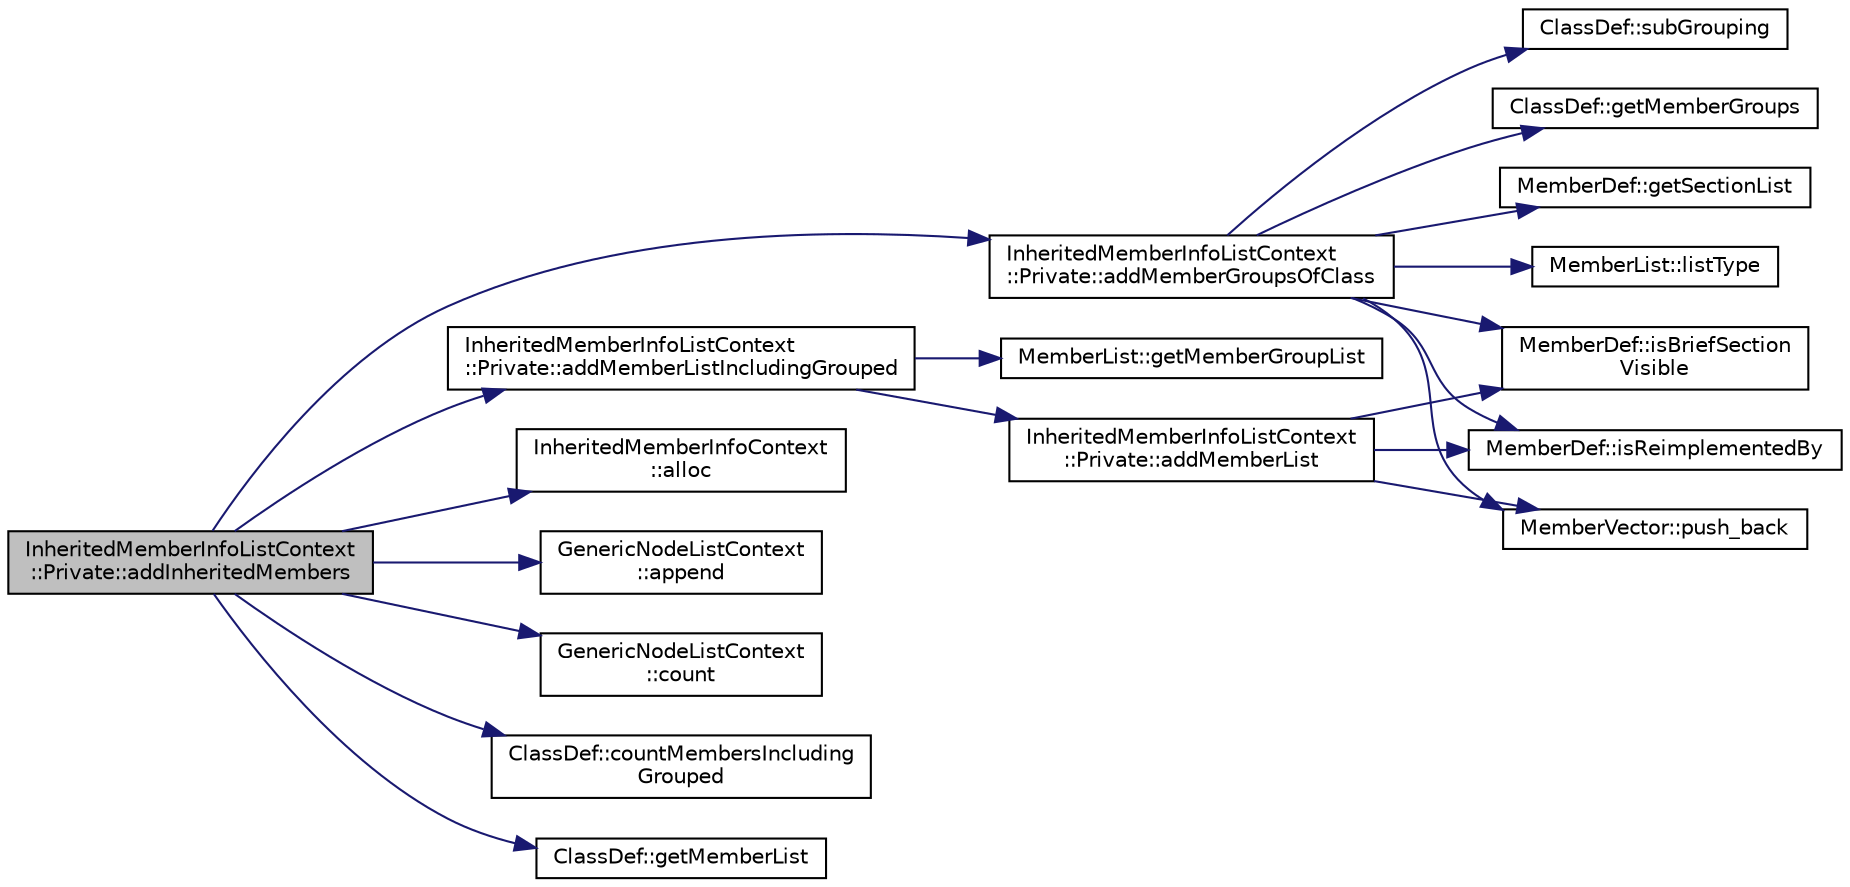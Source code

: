 digraph "InheritedMemberInfoListContext::Private::addInheritedMembers"
{
 // LATEX_PDF_SIZE
  edge [fontname="Helvetica",fontsize="10",labelfontname="Helvetica",labelfontsize="10"];
  node [fontname="Helvetica",fontsize="10",shape=record];
  rankdir="LR";
  Node1 [label="InheritedMemberInfoListContext\l::Private::addInheritedMembers",height=0.2,width=0.4,color="black", fillcolor="grey75", style="filled", fontcolor="black",tooltip=" "];
  Node1 -> Node2 [color="midnightblue",fontsize="10",style="solid",fontname="Helvetica"];
  Node2 [label="InheritedMemberInfoListContext\l::Private::addMemberGroupsOfClass",height=0.2,width=0.4,color="black", fillcolor="white", style="filled",URL="$classInheritedMemberInfoListContext_1_1Private.html#a5cb80aae6daa39425085db3826ff68e5",tooltip=" "];
  Node2 -> Node3 [color="midnightblue",fontsize="10",style="solid",fontname="Helvetica"];
  Node3 [label="ClassDef::getMemberGroups",height=0.2,width=0.4,color="black", fillcolor="white", style="filled",URL="$classClassDef.html#add2c3b56273ce664bbaeb0ce1c8f420c",tooltip=" "];
  Node2 -> Node4 [color="midnightblue",fontsize="10",style="solid",fontname="Helvetica"];
  Node4 [label="MemberDef::getSectionList",height=0.2,width=0.4,color="black", fillcolor="white", style="filled",URL="$classMemberDef.html#ab001f5a231830270bac7da746201c02e",tooltip=" "];
  Node2 -> Node5 [color="midnightblue",fontsize="10",style="solid",fontname="Helvetica"];
  Node5 [label="MemberDef::isBriefSection\lVisible",height=0.2,width=0.4,color="black", fillcolor="white", style="filled",URL="$classMemberDef.html#ad1902fdf699e7983c0dfc20a0e8192da",tooltip=" "];
  Node2 -> Node6 [color="midnightblue",fontsize="10",style="solid",fontname="Helvetica"];
  Node6 [label="MemberDef::isReimplementedBy",height=0.2,width=0.4,color="black", fillcolor="white", style="filled",URL="$classMemberDef.html#a88908e0048f8220fea8ce3a116adc415",tooltip=" "];
  Node2 -> Node7 [color="midnightblue",fontsize="10",style="solid",fontname="Helvetica"];
  Node7 [label="MemberList::listType",height=0.2,width=0.4,color="black", fillcolor="white", style="filled",URL="$classMemberList.html#aa31a7d651481862036f72381f7e2a96d",tooltip=" "];
  Node2 -> Node8 [color="midnightblue",fontsize="10",style="solid",fontname="Helvetica"];
  Node8 [label="MemberVector::push_back",height=0.2,width=0.4,color="black", fillcolor="white", style="filled",URL="$classMemberVector.html#af76ec8b9f3fa62a3276c0c115526325a",tooltip=" "];
  Node2 -> Node9 [color="midnightblue",fontsize="10",style="solid",fontname="Helvetica"];
  Node9 [label="ClassDef::subGrouping",height=0.2,width=0.4,color="black", fillcolor="white", style="filled",URL="$classClassDef.html#a1e2ce9f8d0cb3b6f1ba0317ca8dbb714",tooltip=" "];
  Node1 -> Node10 [color="midnightblue",fontsize="10",style="solid",fontname="Helvetica"];
  Node10 [label="InheritedMemberInfoListContext\l::Private::addMemberListIncludingGrouped",height=0.2,width=0.4,color="black", fillcolor="white", style="filled",URL="$classInheritedMemberInfoListContext_1_1Private.html#a8800eada82534798bf830ea0b0ca351f",tooltip=" "];
  Node10 -> Node11 [color="midnightblue",fontsize="10",style="solid",fontname="Helvetica"];
  Node11 [label="InheritedMemberInfoListContext\l::Private::addMemberList",height=0.2,width=0.4,color="black", fillcolor="white", style="filled",URL="$classInheritedMemberInfoListContext_1_1Private.html#aad5ee64282e5277cba21c68735d1116c",tooltip=" "];
  Node11 -> Node5 [color="midnightblue",fontsize="10",style="solid",fontname="Helvetica"];
  Node11 -> Node6 [color="midnightblue",fontsize="10",style="solid",fontname="Helvetica"];
  Node11 -> Node8 [color="midnightblue",fontsize="10",style="solid",fontname="Helvetica"];
  Node10 -> Node12 [color="midnightblue",fontsize="10",style="solid",fontname="Helvetica"];
  Node12 [label="MemberList::getMemberGroupList",height=0.2,width=0.4,color="black", fillcolor="white", style="filled",URL="$classMemberList.html#af6d805d822b673a443308b6363d9c85f",tooltip=" "];
  Node1 -> Node13 [color="midnightblue",fontsize="10",style="solid",fontname="Helvetica"];
  Node13 [label="InheritedMemberInfoContext\l::alloc",height=0.2,width=0.4,color="black", fillcolor="white", style="filled",URL="$classInheritedMemberInfoContext.html#ac57bb227880acb64035b5bc0cb1b7265",tooltip=" "];
  Node1 -> Node14 [color="midnightblue",fontsize="10",style="solid",fontname="Helvetica"];
  Node14 [label="GenericNodeListContext\l::append",height=0.2,width=0.4,color="black", fillcolor="white", style="filled",URL="$classGenericNodeListContext.html#a1e3defa7bc050ae33e2fbabba7a20643",tooltip=" "];
  Node1 -> Node15 [color="midnightblue",fontsize="10",style="solid",fontname="Helvetica"];
  Node15 [label="GenericNodeListContext\l::count",height=0.2,width=0.4,color="black", fillcolor="white", style="filled",URL="$classGenericNodeListContext.html#a2b7f60f38c85da81d54fff1c86b7d57a",tooltip=" "];
  Node1 -> Node16 [color="midnightblue",fontsize="10",style="solid",fontname="Helvetica"];
  Node16 [label="ClassDef::countMembersIncluding\lGrouped",height=0.2,width=0.4,color="black", fillcolor="white", style="filled",URL="$classClassDef.html#aa08a21c84b7e1718d8f2701bc3af6291",tooltip=" "];
  Node1 -> Node17 [color="midnightblue",fontsize="10",style="solid",fontname="Helvetica"];
  Node17 [label="ClassDef::getMemberList",height=0.2,width=0.4,color="black", fillcolor="white", style="filled",URL="$classClassDef.html#a7d2f9d08207ecf5b227c11f8b4ea6d9f",tooltip=" "];
}
